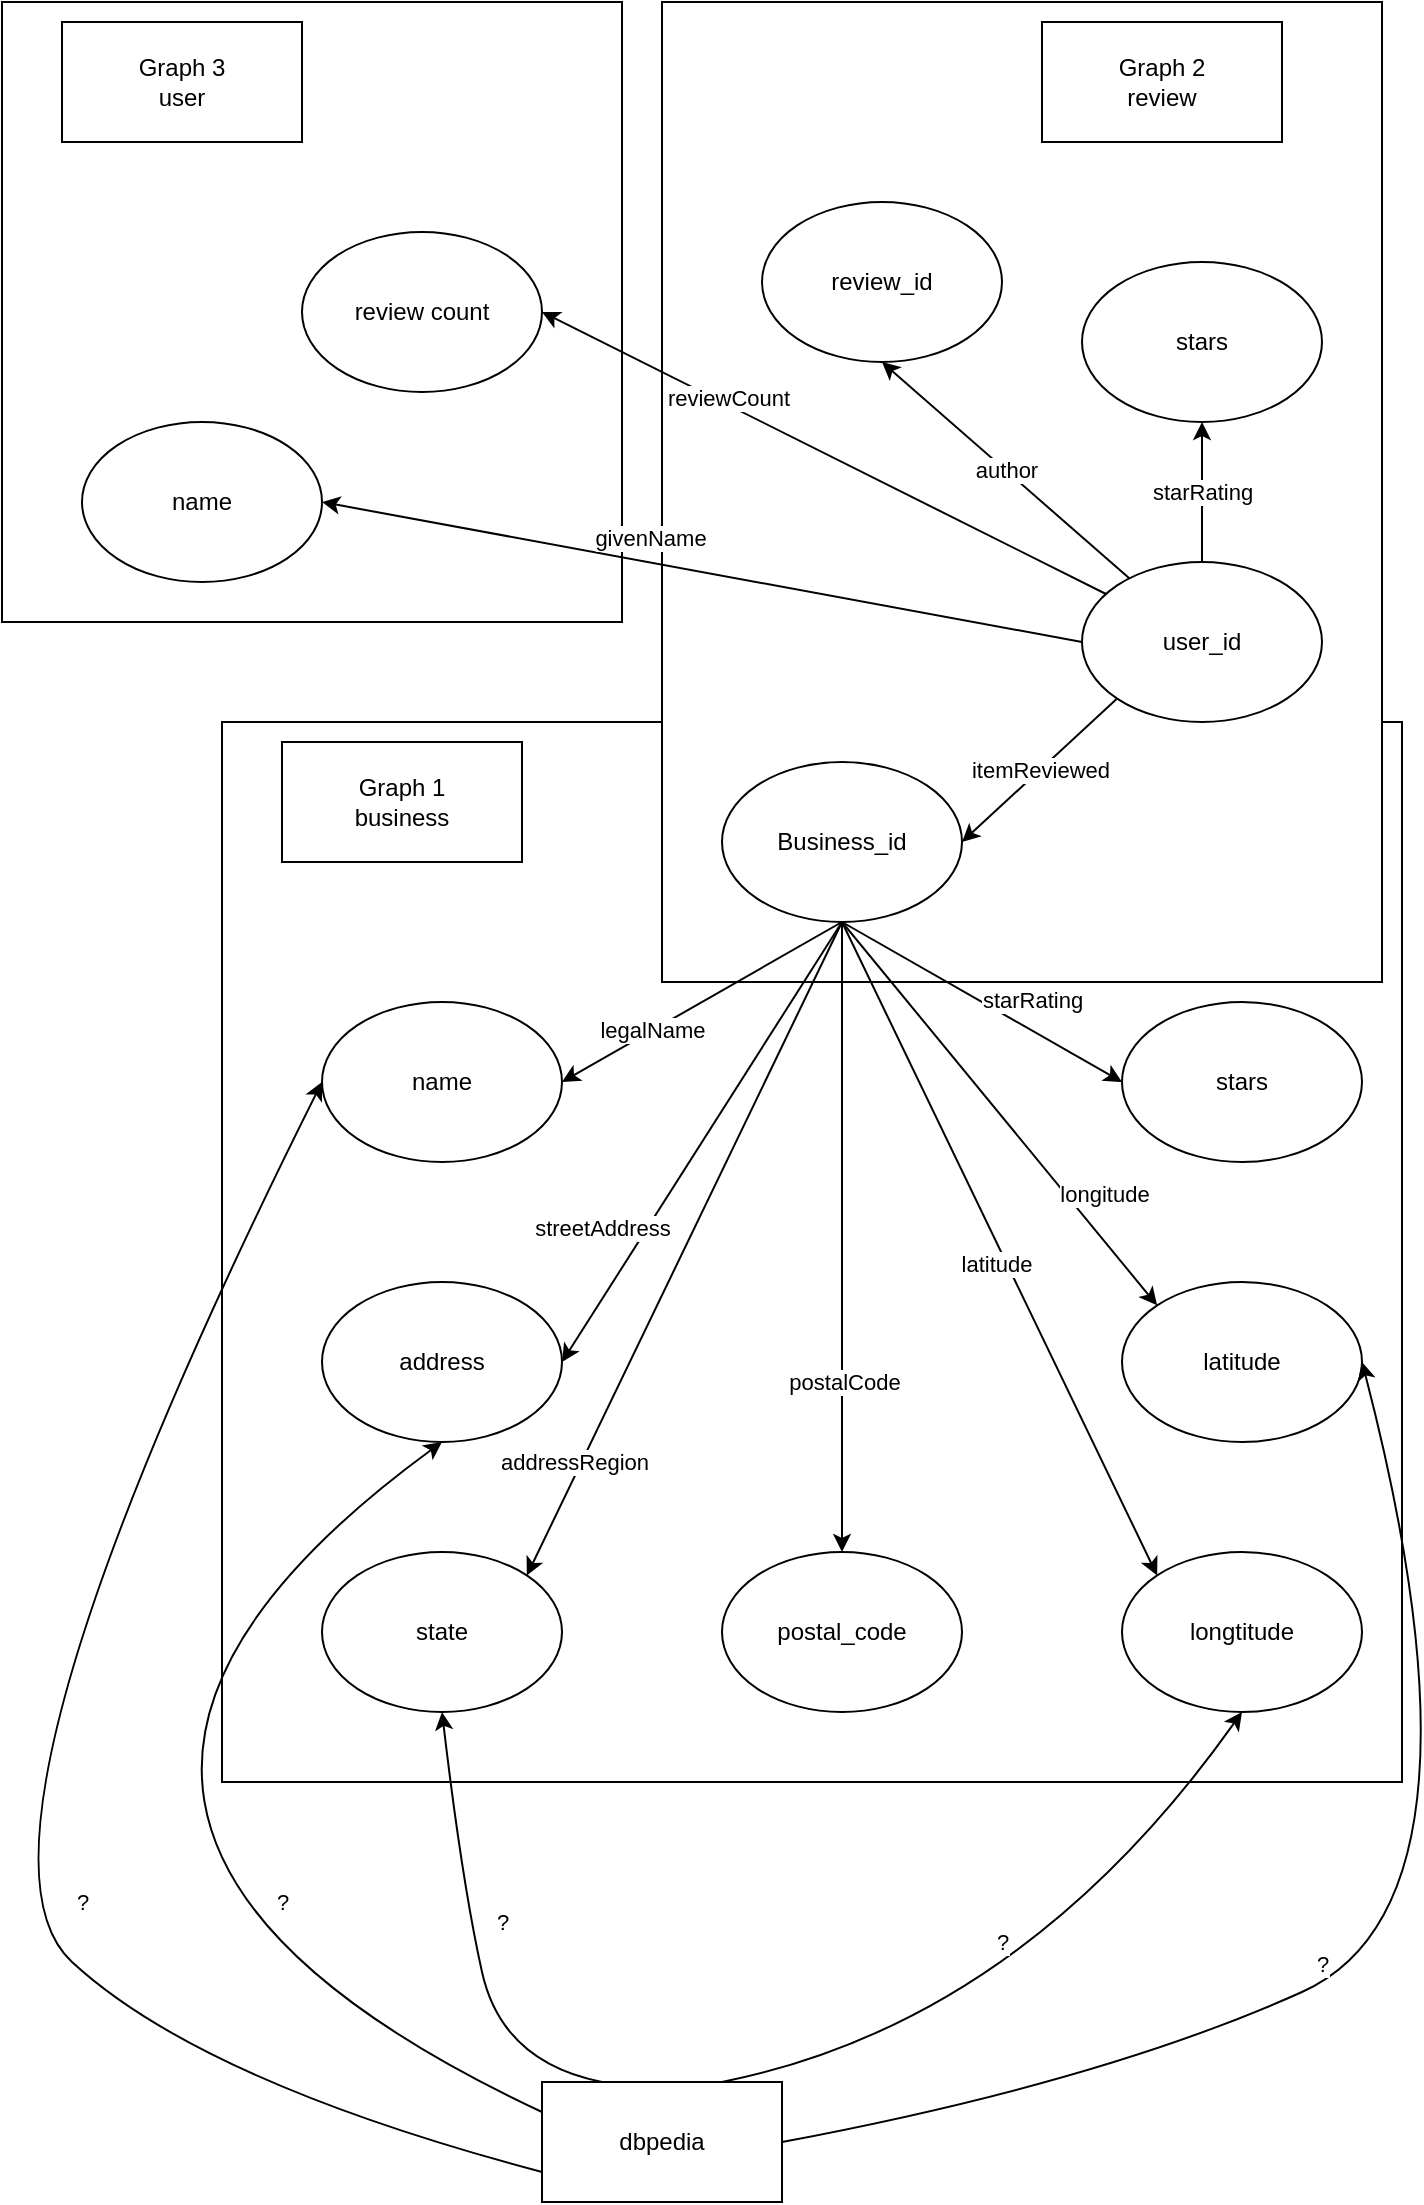 <mxfile version="15.8.4" type="device"><diagram id="DzeB6LM_T9_o0V6ZklBb" name="Side-1"><mxGraphModel dx="1038" dy="1858" grid="1" gridSize="10" guides="1" tooltips="1" connect="1" arrows="1" fold="1" page="1" pageScale="1" pageWidth="827" pageHeight="1169" math="0" shadow="0"><root><mxCell id="0"/><mxCell id="1" parent="0"/><mxCell id="V5DMVuqn2VE1wfD6RtJx-28" value="" style="rounded=0;whiteSpace=wrap;html=1;" parent="1" vertex="1"><mxGeometry x="70" y="-1120" width="310" height="310" as="geometry"/></mxCell><mxCell id="V5DMVuqn2VE1wfD6RtJx-18" value="" style="rounded=0;whiteSpace=wrap;html=1;" parent="1" vertex="1"><mxGeometry x="180" y="-760" width="590" height="530" as="geometry"/></mxCell><mxCell id="V5DMVuqn2VE1wfD6RtJx-19" value="" style="rounded=0;whiteSpace=wrap;html=1;" parent="1" vertex="1"><mxGeometry x="400" y="-1120" width="360" height="490" as="geometry"/></mxCell><mxCell id="V5DMVuqn2VE1wfD6RtJx-1" value="Business_id" style="ellipse;whiteSpace=wrap;html=1;" parent="1" vertex="1"><mxGeometry x="430" y="-740" width="120" height="80" as="geometry"/></mxCell><mxCell id="V5DMVuqn2VE1wfD6RtJx-2" value="name" style="ellipse;whiteSpace=wrap;html=1;" parent="1" vertex="1"><mxGeometry x="230" y="-620" width="120" height="80" as="geometry"/></mxCell><mxCell id="V5DMVuqn2VE1wfD6RtJx-3" value="stars" style="ellipse;whiteSpace=wrap;html=1;" parent="1" vertex="1"><mxGeometry x="630" y="-620" width="120" height="80" as="geometry"/></mxCell><mxCell id="V5DMVuqn2VE1wfD6RtJx-4" value="address" style="ellipse;whiteSpace=wrap;html=1;" parent="1" vertex="1"><mxGeometry x="230" y="-480" width="120" height="80" as="geometry"/></mxCell><mxCell id="V5DMVuqn2VE1wfD6RtJx-5" value="state" style="ellipse;whiteSpace=wrap;html=1;" parent="1" vertex="1"><mxGeometry x="230" y="-345" width="120" height="80" as="geometry"/></mxCell><mxCell id="V5DMVuqn2VE1wfD6RtJx-6" value="postal_code" style="ellipse;whiteSpace=wrap;html=1;" parent="1" vertex="1"><mxGeometry x="430" y="-345" width="120" height="80" as="geometry"/></mxCell><mxCell id="V5DMVuqn2VE1wfD6RtJx-7" value="Graph 1&lt;br&gt;business" style="rounded=0;whiteSpace=wrap;html=1;" parent="1" vertex="1"><mxGeometry x="210" y="-750" width="120" height="60" as="geometry"/></mxCell><mxCell id="V5DMVuqn2VE1wfD6RtJx-8" value="longtitude" style="ellipse;whiteSpace=wrap;html=1;" parent="1" vertex="1"><mxGeometry x="630" y="-345" width="120" height="80" as="geometry"/></mxCell><mxCell id="V5DMVuqn2VE1wfD6RtJx-9" value="latitude" style="ellipse;whiteSpace=wrap;html=1;" parent="1" vertex="1"><mxGeometry x="630" y="-480" width="120" height="80" as="geometry"/></mxCell><mxCell id="V5DMVuqn2VE1wfD6RtJx-10" value="" style="endArrow=classic;html=1;rounded=0;exitX=0.5;exitY=1;exitDx=0;exitDy=0;entryX=1;entryY=0.5;entryDx=0;entryDy=0;" parent="1" source="V5DMVuqn2VE1wfD6RtJx-1" target="V5DMVuqn2VE1wfD6RtJx-2" edge="1"><mxGeometry width="50" height="50" relative="1" as="geometry"><mxPoint x="440" y="-450" as="sourcePoint"/><mxPoint x="490" y="-500" as="targetPoint"/></mxGeometry></mxCell><mxCell id="aimG7ogUE2Tun78Ovrao-3" value="legalName" style="edgeLabel;html=1;align=center;verticalAlign=middle;resizable=0;points=[];" vertex="1" connectable="0" parent="V5DMVuqn2VE1wfD6RtJx-10"><mxGeometry x="0.356" y="-1" relative="1" as="geometry"><mxPoint as="offset"/></mxGeometry></mxCell><mxCell id="V5DMVuqn2VE1wfD6RtJx-11" value="streetAddress" style="endArrow=classic;html=1;rounded=0;exitX=0.5;exitY=1;exitDx=0;exitDy=0;entryX=1;entryY=0.5;entryDx=0;entryDy=0;" parent="1" source="V5DMVuqn2VE1wfD6RtJx-1" target="V5DMVuqn2VE1wfD6RtJx-4" edge="1"><mxGeometry x="0.485" y="-19" width="50" height="50" relative="1" as="geometry"><mxPoint x="440" y="-450" as="sourcePoint"/><mxPoint x="490" y="-500" as="targetPoint"/><mxPoint as="offset"/></mxGeometry></mxCell><mxCell id="V5DMVuqn2VE1wfD6RtJx-12" value="" style="endArrow=classic;html=1;rounded=0;exitX=0.5;exitY=1;exitDx=0;exitDy=0;entryX=1;entryY=0;entryDx=0;entryDy=0;" parent="1" source="V5DMVuqn2VE1wfD6RtJx-1" target="V5DMVuqn2VE1wfD6RtJx-5" edge="1"><mxGeometry width="50" height="50" relative="1" as="geometry"><mxPoint x="440" y="-450" as="sourcePoint"/><mxPoint x="490" y="-500" as="targetPoint"/></mxGeometry></mxCell><mxCell id="aimG7ogUE2Tun78Ovrao-4" value="addressRegion" style="edgeLabel;html=1;align=center;verticalAlign=middle;resizable=0;points=[];" vertex="1" connectable="0" parent="V5DMVuqn2VE1wfD6RtJx-12"><mxGeometry x="0.271" y="5" relative="1" as="geometry"><mxPoint x="-39" y="60" as="offset"/></mxGeometry></mxCell><mxCell id="V5DMVuqn2VE1wfD6RtJx-13" value="postalCode" style="endArrow=classic;html=1;rounded=0;exitX=0.5;exitY=1;exitDx=0;exitDy=0;entryX=0.5;entryY=0;entryDx=0;entryDy=0;" parent="1" source="V5DMVuqn2VE1wfD6RtJx-1" target="V5DMVuqn2VE1wfD6RtJx-6" edge="1"><mxGeometry x="0.459" y="1" width="50" height="50" relative="1" as="geometry"><mxPoint x="440" y="-450" as="sourcePoint"/><mxPoint x="490" y="-500" as="targetPoint"/><mxPoint as="offset"/></mxGeometry></mxCell><mxCell id="V5DMVuqn2VE1wfD6RtJx-14" value="latitude" style="endArrow=classic;html=1;rounded=0;exitX=0.5;exitY=1;exitDx=0;exitDy=0;entryX=0;entryY=0;entryDx=0;entryDy=0;" parent="1" source="V5DMVuqn2VE1wfD6RtJx-1" target="V5DMVuqn2VE1wfD6RtJx-8" edge="1"><mxGeometry x="0.032" y="-5" width="50" height="50" relative="1" as="geometry"><mxPoint x="440" y="-450" as="sourcePoint"/><mxPoint x="490" y="-500" as="targetPoint"/><mxPoint as="offset"/></mxGeometry></mxCell><mxCell id="V5DMVuqn2VE1wfD6RtJx-15" value="longitude" style="endArrow=classic;html=1;rounded=0;exitX=0.5;exitY=1;exitDx=0;exitDy=0;entryX=0;entryY=0;entryDx=0;entryDy=0;" parent="1" source="V5DMVuqn2VE1wfD6RtJx-1" target="V5DMVuqn2VE1wfD6RtJx-9" edge="1"><mxGeometry x="0.524" y="15" width="50" height="50" relative="1" as="geometry"><mxPoint x="440" y="-450" as="sourcePoint"/><mxPoint x="490" y="-500" as="targetPoint"/><mxPoint x="-1" as="offset"/></mxGeometry></mxCell><mxCell id="V5DMVuqn2VE1wfD6RtJx-16" value="" style="endArrow=classic;html=1;rounded=0;exitX=0.5;exitY=1;exitDx=0;exitDy=0;entryX=0;entryY=0.5;entryDx=0;entryDy=0;" parent="1" source="V5DMVuqn2VE1wfD6RtJx-1" target="V5DMVuqn2VE1wfD6RtJx-3" edge="1"><mxGeometry width="50" height="50" relative="1" as="geometry"><mxPoint x="440" y="-450" as="sourcePoint"/><mxPoint x="490" y="-500" as="targetPoint"/></mxGeometry></mxCell><mxCell id="aimG7ogUE2Tun78Ovrao-5" value="starRating" style="edgeLabel;html=1;align=center;verticalAlign=middle;resizable=0;points=[];" vertex="1" connectable="0" parent="V5DMVuqn2VE1wfD6RtJx-16"><mxGeometry x="0.308" y="3" relative="1" as="geometry"><mxPoint x="2" y="-11" as="offset"/></mxGeometry></mxCell><mxCell id="V5DMVuqn2VE1wfD6RtJx-17" value="user_id" style="ellipse;whiteSpace=wrap;html=1;" parent="1" vertex="1"><mxGeometry x="610" y="-840" width="120" height="80" as="geometry"/></mxCell><mxCell id="V5DMVuqn2VE1wfD6RtJx-20" value="review_id" style="ellipse;whiteSpace=wrap;html=1;" parent="1" vertex="1"><mxGeometry x="450" y="-1020" width="120" height="80" as="geometry"/></mxCell><mxCell id="V5DMVuqn2VE1wfD6RtJx-21" value="stars" style="ellipse;whiteSpace=wrap;html=1;" parent="1" vertex="1"><mxGeometry x="610" y="-990" width="120" height="80" as="geometry"/></mxCell><mxCell id="V5DMVuqn2VE1wfD6RtJx-24" value="itemReviewed" style="endArrow=classic;html=1;rounded=0;exitX=0;exitY=1;exitDx=0;exitDy=0;entryX=1;entryY=0.5;entryDx=0;entryDy=0;" parent="1" source="V5DMVuqn2VE1wfD6RtJx-17" target="V5DMVuqn2VE1wfD6RtJx-1" edge="1"><mxGeometry width="50" height="50" relative="1" as="geometry"><mxPoint x="540" y="-800" as="sourcePoint"/><mxPoint x="590" y="-850" as="targetPoint"/></mxGeometry></mxCell><mxCell id="V5DMVuqn2VE1wfD6RtJx-25" value="author" style="endArrow=classic;html=1;rounded=0;entryX=0.5;entryY=1;entryDx=0;entryDy=0;" parent="1" source="V5DMVuqn2VE1wfD6RtJx-17" target="V5DMVuqn2VE1wfD6RtJx-20" edge="1"><mxGeometry width="50" height="50" relative="1" as="geometry"><mxPoint x="620" y="-1010" as="sourcePoint"/><mxPoint x="670" y="-1060" as="targetPoint"/></mxGeometry></mxCell><mxCell id="V5DMVuqn2VE1wfD6RtJx-26" value="starRating" style="endArrow=classic;html=1;rounded=0;exitX=0.5;exitY=0;exitDx=0;exitDy=0;entryX=0.5;entryY=1;entryDx=0;entryDy=0;" parent="1" source="V5DMVuqn2VE1wfD6RtJx-17" target="V5DMVuqn2VE1wfD6RtJx-21" edge="1"><mxGeometry width="50" height="50" relative="1" as="geometry"><mxPoint x="620" y="-1010" as="sourcePoint"/><mxPoint x="670" y="-1060" as="targetPoint"/></mxGeometry></mxCell><mxCell id="V5DMVuqn2VE1wfD6RtJx-27" value="Graph 2&lt;br&gt;review" style="rounded=0;whiteSpace=wrap;html=1;" parent="1" vertex="1"><mxGeometry x="590" y="-1110" width="120" height="60" as="geometry"/></mxCell><mxCell id="SILHXE7LiWa1xE5bRW1I-1" value="name" style="ellipse;whiteSpace=wrap;html=1;" parent="1" vertex="1"><mxGeometry x="110" y="-910" width="120" height="80" as="geometry"/></mxCell><mxCell id="SILHXE7LiWa1xE5bRW1I-2" value="review count" style="ellipse;whiteSpace=wrap;html=1;" parent="1" vertex="1"><mxGeometry x="220" y="-1005" width="120" height="80" as="geometry"/></mxCell><mxCell id="SILHXE7LiWa1xE5bRW1I-3" value="" style="endArrow=classic;html=1;rounded=0;exitX=0;exitY=0.5;exitDx=0;exitDy=0;entryX=1;entryY=0.5;entryDx=0;entryDy=0;" parent="1" source="V5DMVuqn2VE1wfD6RtJx-17" target="SILHXE7LiWa1xE5bRW1I-1" edge="1"><mxGeometry width="50" height="50" relative="1" as="geometry"><mxPoint x="90" y="-1200" as="sourcePoint"/><mxPoint x="140" y="-1250" as="targetPoint"/></mxGeometry></mxCell><mxCell id="aimG7ogUE2Tun78Ovrao-1" value="givenName" style="edgeLabel;html=1;align=center;verticalAlign=middle;resizable=0;points=[];" vertex="1" connectable="0" parent="SILHXE7LiWa1xE5bRW1I-3"><mxGeometry x="-0.233" y="3" relative="1" as="geometry"><mxPoint x="-70" y="-28" as="offset"/></mxGeometry></mxCell><mxCell id="SILHXE7LiWa1xE5bRW1I-4" value="" style="endArrow=classic;html=1;rounded=0;entryX=1;entryY=0.5;entryDx=0;entryDy=0;" parent="1" source="V5DMVuqn2VE1wfD6RtJx-17" target="SILHXE7LiWa1xE5bRW1I-2" edge="1"><mxGeometry width="50" height="50" relative="1" as="geometry"><mxPoint x="500" y="-820" as="sourcePoint"/><mxPoint x="280" y="-850" as="targetPoint"/></mxGeometry></mxCell><mxCell id="aimG7ogUE2Tun78Ovrao-2" value="reviewCount" style="edgeLabel;html=1;align=center;verticalAlign=middle;resizable=0;points=[];" vertex="1" connectable="0" parent="SILHXE7LiWa1xE5bRW1I-4"><mxGeometry x="0.203" y="3" relative="1" as="geometry"><mxPoint x="-18" y="-16" as="offset"/></mxGeometry></mxCell><mxCell id="SILHXE7LiWa1xE5bRW1I-5" value="Graph 3&lt;br&gt;user" style="rounded=0;whiteSpace=wrap;html=1;" parent="1" vertex="1"><mxGeometry x="100" y="-1110" width="120" height="60" as="geometry"/></mxCell><mxCell id="Z9LkjFhnVz2sIAfV2NNI-1" value="dbpedia" style="rounded=0;whiteSpace=wrap;html=1;" parent="1" vertex="1"><mxGeometry x="340" y="-80" width="120" height="60" as="geometry"/></mxCell><mxCell id="Z9LkjFhnVz2sIAfV2NNI-5" value="?" style="curved=1;endArrow=classic;html=1;rounded=0;entryX=0.5;entryY=1;entryDx=0;entryDy=0;exitX=0.25;exitY=0;exitDx=0;exitDy=0;" parent="1" source="Z9LkjFhnVz2sIAfV2NNI-1" target="V5DMVuqn2VE1wfD6RtJx-5" edge="1"><mxGeometry x="0.043" y="-15" width="50" height="50" relative="1" as="geometry"><mxPoint x="300" y="-120" as="sourcePoint"/><mxPoint x="490" y="-310" as="targetPoint"/><Array as="points"><mxPoint x="320" y="-90"/><mxPoint x="300" y="-180"/></Array><mxPoint as="offset"/></mxGeometry></mxCell><mxCell id="Z9LkjFhnVz2sIAfV2NNI-6" value="?" style="curved=1;endArrow=classic;html=1;rounded=0;entryX=0.5;entryY=1;entryDx=0;entryDy=0;exitX=0;exitY=0.25;exitDx=0;exitDy=0;" parent="1" source="Z9LkjFhnVz2sIAfV2NNI-1" target="V5DMVuqn2VE1wfD6RtJx-4" edge="1"><mxGeometry x="-0.511" y="-40" width="50" height="50" relative="1" as="geometry"><mxPoint x="350" y="-40" as="sourcePoint"/><mxPoint x="300" y="-255" as="targetPoint"/><Array as="points"><mxPoint x="30" y="-210"/></Array><mxPoint as="offset"/></mxGeometry></mxCell><mxCell id="Z9LkjFhnVz2sIAfV2NNI-8" value="?" style="curved=1;endArrow=classic;html=1;rounded=0;entryX=0;entryY=0.5;entryDx=0;entryDy=0;exitX=0;exitY=0.75;exitDx=0;exitDy=0;" parent="1" source="Z9LkjFhnVz2sIAfV2NNI-1" target="V5DMVuqn2VE1wfD6RtJx-2" edge="1"><mxGeometry x="-0.277" y="-25" width="50" height="50" relative="1" as="geometry"><mxPoint x="350" y="-55" as="sourcePoint"/><mxPoint x="300" y="-390" as="targetPoint"/><Array as="points"><mxPoint x="170" y="-80"/><mxPoint x="40" y="-200"/></Array><mxPoint as="offset"/></mxGeometry></mxCell><mxCell id="Z9LkjFhnVz2sIAfV2NNI-10" value="?" style="curved=1;endArrow=classic;html=1;rounded=0;exitX=0.75;exitY=0;exitDx=0;exitDy=0;entryX=0.5;entryY=1;entryDx=0;entryDy=0;" parent="1" source="Z9LkjFhnVz2sIAfV2NNI-1" target="V5DMVuqn2VE1wfD6RtJx-8" edge="1"><mxGeometry x="0.048" y="31" width="50" height="50" relative="1" as="geometry"><mxPoint x="440" y="-260" as="sourcePoint"/><mxPoint x="490" y="-310" as="targetPoint"/><Array as="points"><mxPoint x="580" y="-110"/></Array><mxPoint as="offset"/></mxGeometry></mxCell><mxCell id="Z9LkjFhnVz2sIAfV2NNI-11" value="?" style="curved=1;endArrow=classic;html=1;rounded=0;entryX=1;entryY=0.5;entryDx=0;entryDy=0;exitX=1;exitY=0.5;exitDx=0;exitDy=0;" parent="1" source="Z9LkjFhnVz2sIAfV2NNI-1" target="V5DMVuqn2VE1wfD6RtJx-9" edge="1"><mxGeometry x="-0.13" y="10" width="50" height="50" relative="1" as="geometry"><mxPoint x="440" y="-260" as="sourcePoint"/><mxPoint x="490" y="-310" as="targetPoint"/><Array as="points"><mxPoint x="620" y="-80"/><mxPoint x="820" y="-170"/></Array><mxPoint y="1" as="offset"/></mxGeometry></mxCell></root></mxGraphModel></diagram></mxfile>